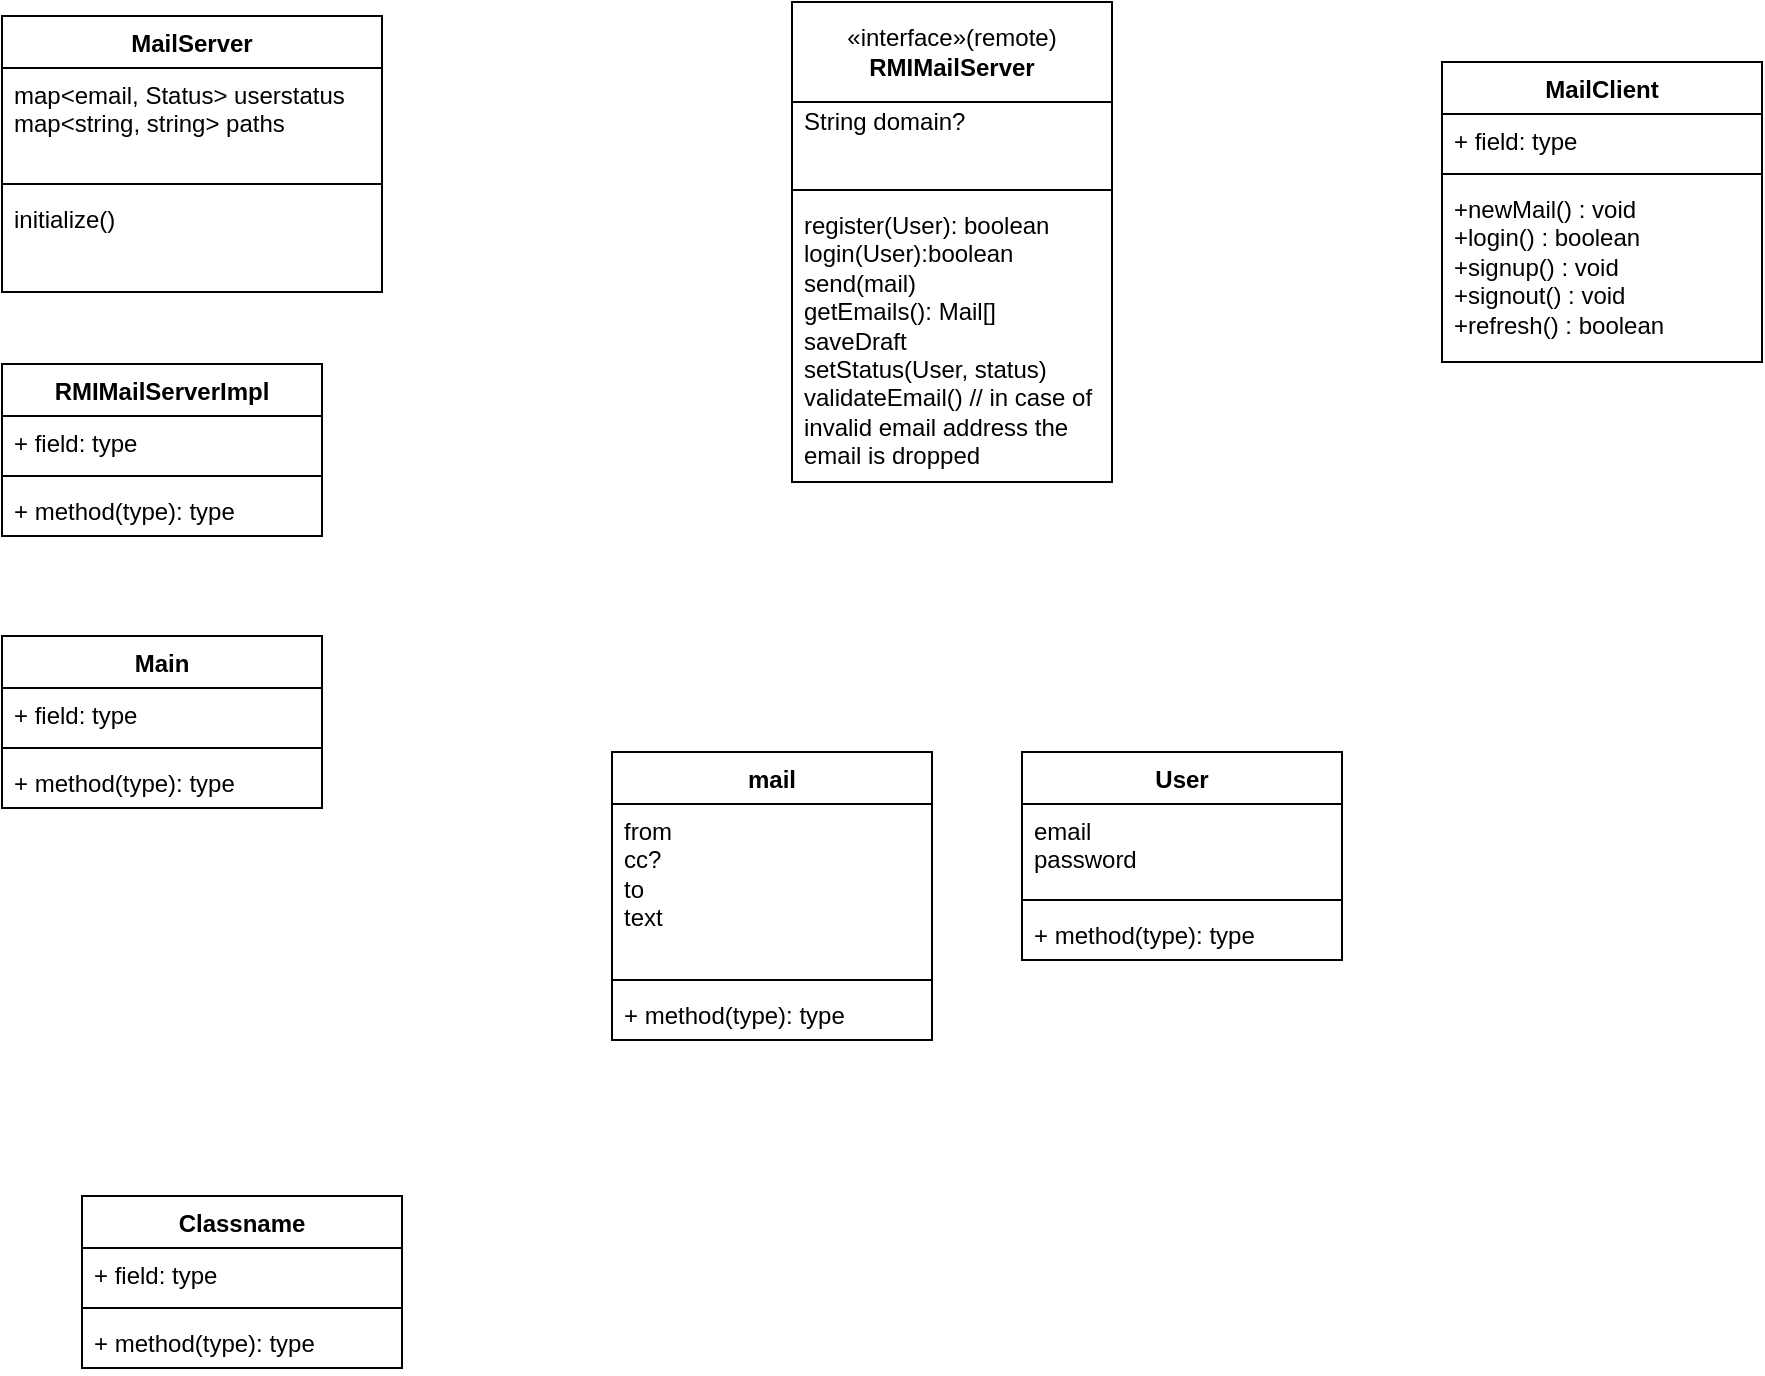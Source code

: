 <mxfile version="24.1.0" type="device">
  <diagram name="Page-1" id="UBJVHNgCaE7a2jRcRpfj">
    <mxGraphModel dx="1433" dy="690" grid="1" gridSize="10" guides="1" tooltips="1" connect="1" arrows="1" fold="1" page="0" pageScale="1" pageWidth="850" pageHeight="1100" math="0" shadow="0">
      <root>
        <mxCell id="0" />
        <mxCell id="1" parent="0" />
        <mxCell id="CDXeIP4SU6F1nY_wG-hU-1" value="" style="swimlane;fontStyle=1;align=center;verticalAlign=top;childLayout=stackLayout;horizontal=1;startSize=26;horizontalStack=0;resizeParent=1;resizeParentMax=0;resizeLast=0;collapsible=1;marginBottom=0;whiteSpace=wrap;html=1;" parent="1" vertex="1">
          <mxGeometry x="445" y="133" width="160" height="220" as="geometry" />
        </mxCell>
        <mxCell id="CDXeIP4SU6F1nY_wG-hU-2" value="&lt;div&gt;&lt;div&gt;String domain?&lt;/div&gt;&lt;/div&gt;" style="text;strokeColor=none;fillColor=none;align=left;verticalAlign=top;spacingLeft=4;spacingRight=4;overflow=hidden;rotatable=0;points=[[0,0.5],[1,0.5]];portConstraint=eastwest;whiteSpace=wrap;html=1;" parent="CDXeIP4SU6F1nY_wG-hU-1" vertex="1">
          <mxGeometry y="26" width="160" height="44" as="geometry" />
        </mxCell>
        <mxCell id="CDXeIP4SU6F1nY_wG-hU-3" value="" style="line;strokeWidth=1;fillColor=none;align=left;verticalAlign=middle;spacingTop=-1;spacingLeft=3;spacingRight=3;rotatable=0;labelPosition=right;points=[];portConstraint=eastwest;strokeColor=inherit;" parent="CDXeIP4SU6F1nY_wG-hU-1" vertex="1">
          <mxGeometry y="70" width="160" height="8" as="geometry" />
        </mxCell>
        <mxCell id="CDXeIP4SU6F1nY_wG-hU-4" value="register(User): boolean&lt;div&gt;login(User):boolean&lt;/div&gt;&lt;div&gt;send(mail)&lt;/div&gt;&lt;div&gt;getEmails(): Mail[]&lt;/div&gt;&lt;div&gt;saveDraft&lt;/div&gt;&lt;div&gt;setStatus(User, status)&lt;/div&gt;&lt;div&gt;validateEmail() // in case of invalid email address the email is dropped&lt;/div&gt;" style="text;strokeColor=none;fillColor=none;align=left;verticalAlign=top;spacingLeft=4;spacingRight=4;overflow=hidden;rotatable=0;points=[[0,0.5],[1,0.5]];portConstraint=eastwest;whiteSpace=wrap;html=1;" parent="CDXeIP4SU6F1nY_wG-hU-1" vertex="1">
          <mxGeometry y="78" width="160" height="142" as="geometry" />
        </mxCell>
        <mxCell id="CDXeIP4SU6F1nY_wG-hU-5" value="mail" style="swimlane;fontStyle=1;align=center;verticalAlign=top;childLayout=stackLayout;horizontal=1;startSize=26;horizontalStack=0;resizeParent=1;resizeParentMax=0;resizeLast=0;collapsible=1;marginBottom=0;whiteSpace=wrap;html=1;" parent="1" vertex="1">
          <mxGeometry x="355" y="488" width="160" height="144" as="geometry" />
        </mxCell>
        <mxCell id="CDXeIP4SU6F1nY_wG-hU-6" value="from&lt;div&gt;cc?&lt;/div&gt;&lt;div&gt;to&lt;/div&gt;&lt;div&gt;text&lt;/div&gt;" style="text;strokeColor=none;fillColor=none;align=left;verticalAlign=top;spacingLeft=4;spacingRight=4;overflow=hidden;rotatable=0;points=[[0,0.5],[1,0.5]];portConstraint=eastwest;whiteSpace=wrap;html=1;" parent="CDXeIP4SU6F1nY_wG-hU-5" vertex="1">
          <mxGeometry y="26" width="160" height="84" as="geometry" />
        </mxCell>
        <mxCell id="CDXeIP4SU6F1nY_wG-hU-7" value="" style="line;strokeWidth=1;fillColor=none;align=left;verticalAlign=middle;spacingTop=-1;spacingLeft=3;spacingRight=3;rotatable=0;labelPosition=right;points=[];portConstraint=eastwest;strokeColor=inherit;" parent="CDXeIP4SU6F1nY_wG-hU-5" vertex="1">
          <mxGeometry y="110" width="160" height="8" as="geometry" />
        </mxCell>
        <mxCell id="CDXeIP4SU6F1nY_wG-hU-8" value="+ method(type): type" style="text;strokeColor=none;fillColor=none;align=left;verticalAlign=top;spacingLeft=4;spacingRight=4;overflow=hidden;rotatable=0;points=[[0,0.5],[1,0.5]];portConstraint=eastwest;whiteSpace=wrap;html=1;" parent="CDXeIP4SU6F1nY_wG-hU-5" vertex="1">
          <mxGeometry y="118" width="160" height="26" as="geometry" />
        </mxCell>
        <mxCell id="CDXeIP4SU6F1nY_wG-hU-9" value="«interface»(remote)&lt;br&gt;&lt;b&gt;RMIMailServer&lt;/b&gt;" style="html=1;whiteSpace=wrap;" parent="1" vertex="1">
          <mxGeometry x="445" y="113" width="160" height="50" as="geometry" />
        </mxCell>
        <mxCell id="CDXeIP4SU6F1nY_wG-hU-14" value="User" style="swimlane;fontStyle=1;align=center;verticalAlign=top;childLayout=stackLayout;horizontal=1;startSize=26;horizontalStack=0;resizeParent=1;resizeParentMax=0;resizeLast=0;collapsible=1;marginBottom=0;whiteSpace=wrap;html=1;" parent="1" vertex="1">
          <mxGeometry x="560" y="488" width="160" height="104" as="geometry" />
        </mxCell>
        <mxCell id="CDXeIP4SU6F1nY_wG-hU-15" value="&lt;div&gt;email&lt;/div&gt;&lt;div&gt;password&lt;/div&gt;" style="text;strokeColor=none;fillColor=none;align=left;verticalAlign=top;spacingLeft=4;spacingRight=4;overflow=hidden;rotatable=0;points=[[0,0.5],[1,0.5]];portConstraint=eastwest;whiteSpace=wrap;html=1;" parent="CDXeIP4SU6F1nY_wG-hU-14" vertex="1">
          <mxGeometry y="26" width="160" height="44" as="geometry" />
        </mxCell>
        <mxCell id="CDXeIP4SU6F1nY_wG-hU-16" value="" style="line;strokeWidth=1;fillColor=none;align=left;verticalAlign=middle;spacingTop=-1;spacingLeft=3;spacingRight=3;rotatable=0;labelPosition=right;points=[];portConstraint=eastwest;strokeColor=inherit;" parent="CDXeIP4SU6F1nY_wG-hU-14" vertex="1">
          <mxGeometry y="70" width="160" height="8" as="geometry" />
        </mxCell>
        <mxCell id="CDXeIP4SU6F1nY_wG-hU-17" value="+ method(type): type" style="text;strokeColor=none;fillColor=none;align=left;verticalAlign=top;spacingLeft=4;spacingRight=4;overflow=hidden;rotatable=0;points=[[0,0.5],[1,0.5]];portConstraint=eastwest;whiteSpace=wrap;html=1;" parent="CDXeIP4SU6F1nY_wG-hU-14" vertex="1">
          <mxGeometry y="78" width="160" height="26" as="geometry" />
        </mxCell>
        <mxCell id="CDXeIP4SU6F1nY_wG-hU-18" value="Classname" style="swimlane;fontStyle=1;align=center;verticalAlign=top;childLayout=stackLayout;horizontal=1;startSize=26;horizontalStack=0;resizeParent=1;resizeParentMax=0;resizeLast=0;collapsible=1;marginBottom=0;whiteSpace=wrap;html=1;" parent="1" vertex="1">
          <mxGeometry x="90" y="710" width="160" height="86" as="geometry" />
        </mxCell>
        <mxCell id="CDXeIP4SU6F1nY_wG-hU-19" value="+ field: type" style="text;strokeColor=none;fillColor=none;align=left;verticalAlign=top;spacingLeft=4;spacingRight=4;overflow=hidden;rotatable=0;points=[[0,0.5],[1,0.5]];portConstraint=eastwest;whiteSpace=wrap;html=1;" parent="CDXeIP4SU6F1nY_wG-hU-18" vertex="1">
          <mxGeometry y="26" width="160" height="26" as="geometry" />
        </mxCell>
        <mxCell id="CDXeIP4SU6F1nY_wG-hU-20" value="" style="line;strokeWidth=1;fillColor=none;align=left;verticalAlign=middle;spacingTop=-1;spacingLeft=3;spacingRight=3;rotatable=0;labelPosition=right;points=[];portConstraint=eastwest;strokeColor=inherit;" parent="CDXeIP4SU6F1nY_wG-hU-18" vertex="1">
          <mxGeometry y="52" width="160" height="8" as="geometry" />
        </mxCell>
        <mxCell id="CDXeIP4SU6F1nY_wG-hU-21" value="+ method(type): type" style="text;strokeColor=none;fillColor=none;align=left;verticalAlign=top;spacingLeft=4;spacingRight=4;overflow=hidden;rotatable=0;points=[[0,0.5],[1,0.5]];portConstraint=eastwest;whiteSpace=wrap;html=1;" parent="CDXeIP4SU6F1nY_wG-hU-18" vertex="1">
          <mxGeometry y="60" width="160" height="26" as="geometry" />
        </mxCell>
        <mxCell id="CDXeIP4SU6F1nY_wG-hU-22" value="MailServer" style="swimlane;fontStyle=1;align=center;verticalAlign=top;childLayout=stackLayout;horizontal=1;startSize=26;horizontalStack=0;resizeParent=1;resizeParentMax=0;resizeLast=0;collapsible=1;marginBottom=0;whiteSpace=wrap;html=1;" parent="1" vertex="1">
          <mxGeometry x="50" y="120" width="190" height="138" as="geometry" />
        </mxCell>
        <mxCell id="CDXeIP4SU6F1nY_wG-hU-23" value="&lt;div&gt;&lt;span style=&quot;background-color: initial;&quot;&gt;map&amp;lt;email, Status&amp;gt; userstatus&lt;/span&gt;&lt;br&gt;&lt;/div&gt;&lt;div&gt;map&amp;lt;string, string&amp;gt; paths&lt;/div&gt;" style="text;strokeColor=none;fillColor=none;align=left;verticalAlign=top;spacingLeft=4;spacingRight=4;overflow=hidden;rotatable=0;points=[[0,0.5],[1,0.5]];portConstraint=eastwest;whiteSpace=wrap;html=1;" parent="CDXeIP4SU6F1nY_wG-hU-22" vertex="1">
          <mxGeometry y="26" width="190" height="54" as="geometry" />
        </mxCell>
        <mxCell id="CDXeIP4SU6F1nY_wG-hU-24" value="" style="line;strokeWidth=1;fillColor=none;align=left;verticalAlign=middle;spacingTop=-1;spacingLeft=3;spacingRight=3;rotatable=0;labelPosition=right;points=[];portConstraint=eastwest;strokeColor=inherit;" parent="CDXeIP4SU6F1nY_wG-hU-22" vertex="1">
          <mxGeometry y="80" width="190" height="8" as="geometry" />
        </mxCell>
        <mxCell id="CDXeIP4SU6F1nY_wG-hU-25" value="initialize()" style="text;strokeColor=none;fillColor=none;align=left;verticalAlign=top;spacingLeft=4;spacingRight=4;overflow=hidden;rotatable=0;points=[[0,0.5],[1,0.5]];portConstraint=eastwest;whiteSpace=wrap;html=1;" parent="CDXeIP4SU6F1nY_wG-hU-22" vertex="1">
          <mxGeometry y="88" width="190" height="50" as="geometry" />
        </mxCell>
        <mxCell id="CDXeIP4SU6F1nY_wG-hU-26" value="MailClient" style="swimlane;fontStyle=1;align=center;verticalAlign=top;childLayout=stackLayout;horizontal=1;startSize=26;horizontalStack=0;resizeParent=1;resizeParentMax=0;resizeLast=0;collapsible=1;marginBottom=0;whiteSpace=wrap;html=1;" parent="1" vertex="1">
          <mxGeometry x="770" y="143" width="160" height="150" as="geometry" />
        </mxCell>
        <mxCell id="CDXeIP4SU6F1nY_wG-hU-27" value="+ field: type" style="text;strokeColor=none;fillColor=none;align=left;verticalAlign=top;spacingLeft=4;spacingRight=4;overflow=hidden;rotatable=0;points=[[0,0.5],[1,0.5]];portConstraint=eastwest;whiteSpace=wrap;html=1;" parent="CDXeIP4SU6F1nY_wG-hU-26" vertex="1">
          <mxGeometry y="26" width="160" height="26" as="geometry" />
        </mxCell>
        <mxCell id="CDXeIP4SU6F1nY_wG-hU-28" value="" style="line;strokeWidth=1;fillColor=none;align=left;verticalAlign=middle;spacingTop=-1;spacingLeft=3;spacingRight=3;rotatable=0;labelPosition=right;points=[];portConstraint=eastwest;strokeColor=inherit;" parent="CDXeIP4SU6F1nY_wG-hU-26" vertex="1">
          <mxGeometry y="52" width="160" height="8" as="geometry" />
        </mxCell>
        <mxCell id="CDXeIP4SU6F1nY_wG-hU-29" value="+newMail() : void&lt;div&gt;+login() : boolean&lt;/div&gt;&lt;div&gt;+signup() : void&lt;/div&gt;&lt;div&gt;+signout() : void&lt;/div&gt;&lt;div&gt;+refresh() : boolean&lt;/div&gt;" style="text;strokeColor=none;fillColor=none;align=left;verticalAlign=top;spacingLeft=4;spacingRight=4;overflow=hidden;rotatable=0;points=[[0,0.5],[1,0.5]];portConstraint=eastwest;whiteSpace=wrap;html=1;" parent="CDXeIP4SU6F1nY_wG-hU-26" vertex="1">
          <mxGeometry y="60" width="160" height="90" as="geometry" />
        </mxCell>
        <mxCell id="CDXeIP4SU6F1nY_wG-hU-41" value="RMIMailServerImpl" style="swimlane;fontStyle=1;align=center;verticalAlign=top;childLayout=stackLayout;horizontal=1;startSize=26;horizontalStack=0;resizeParent=1;resizeParentMax=0;resizeLast=0;collapsible=1;marginBottom=0;whiteSpace=wrap;html=1;" parent="1" vertex="1">
          <mxGeometry x="50" y="294" width="160" height="86" as="geometry" />
        </mxCell>
        <mxCell id="CDXeIP4SU6F1nY_wG-hU-42" value="+ field: type" style="text;strokeColor=none;fillColor=none;align=left;verticalAlign=top;spacingLeft=4;spacingRight=4;overflow=hidden;rotatable=0;points=[[0,0.5],[1,0.5]];portConstraint=eastwest;whiteSpace=wrap;html=1;" parent="CDXeIP4SU6F1nY_wG-hU-41" vertex="1">
          <mxGeometry y="26" width="160" height="26" as="geometry" />
        </mxCell>
        <mxCell id="CDXeIP4SU6F1nY_wG-hU-43" value="" style="line;strokeWidth=1;fillColor=none;align=left;verticalAlign=middle;spacingTop=-1;spacingLeft=3;spacingRight=3;rotatable=0;labelPosition=right;points=[];portConstraint=eastwest;strokeColor=inherit;" parent="CDXeIP4SU6F1nY_wG-hU-41" vertex="1">
          <mxGeometry y="52" width="160" height="8" as="geometry" />
        </mxCell>
        <mxCell id="CDXeIP4SU6F1nY_wG-hU-44" value="+ method(type): type" style="text;strokeColor=none;fillColor=none;align=left;verticalAlign=top;spacingLeft=4;spacingRight=4;overflow=hidden;rotatable=0;points=[[0,0.5],[1,0.5]];portConstraint=eastwest;whiteSpace=wrap;html=1;" parent="CDXeIP4SU6F1nY_wG-hU-41" vertex="1">
          <mxGeometry y="60" width="160" height="26" as="geometry" />
        </mxCell>
        <mxCell id="ZPnyEhY6Y12hlmqcQHLG-5" value="Main" style="swimlane;fontStyle=1;align=center;verticalAlign=top;childLayout=stackLayout;horizontal=1;startSize=26;horizontalStack=0;resizeParent=1;resizeParentMax=0;resizeLast=0;collapsible=1;marginBottom=0;whiteSpace=wrap;html=1;" parent="1" vertex="1">
          <mxGeometry x="50" y="430" width="160" height="86" as="geometry" />
        </mxCell>
        <mxCell id="ZPnyEhY6Y12hlmqcQHLG-6" value="+ field: type" style="text;strokeColor=none;fillColor=none;align=left;verticalAlign=top;spacingLeft=4;spacingRight=4;overflow=hidden;rotatable=0;points=[[0,0.5],[1,0.5]];portConstraint=eastwest;whiteSpace=wrap;html=1;" parent="ZPnyEhY6Y12hlmqcQHLG-5" vertex="1">
          <mxGeometry y="26" width="160" height="26" as="geometry" />
        </mxCell>
        <mxCell id="ZPnyEhY6Y12hlmqcQHLG-7" value="" style="line;strokeWidth=1;fillColor=none;align=left;verticalAlign=middle;spacingTop=-1;spacingLeft=3;spacingRight=3;rotatable=0;labelPosition=right;points=[];portConstraint=eastwest;strokeColor=inherit;" parent="ZPnyEhY6Y12hlmqcQHLG-5" vertex="1">
          <mxGeometry y="52" width="160" height="8" as="geometry" />
        </mxCell>
        <mxCell id="ZPnyEhY6Y12hlmqcQHLG-8" value="+ method(type): type" style="text;strokeColor=none;fillColor=none;align=left;verticalAlign=top;spacingLeft=4;spacingRight=4;overflow=hidden;rotatable=0;points=[[0,0.5],[1,0.5]];portConstraint=eastwest;whiteSpace=wrap;html=1;" parent="ZPnyEhY6Y12hlmqcQHLG-5" vertex="1">
          <mxGeometry y="60" width="160" height="26" as="geometry" />
        </mxCell>
      </root>
    </mxGraphModel>
  </diagram>
</mxfile>
